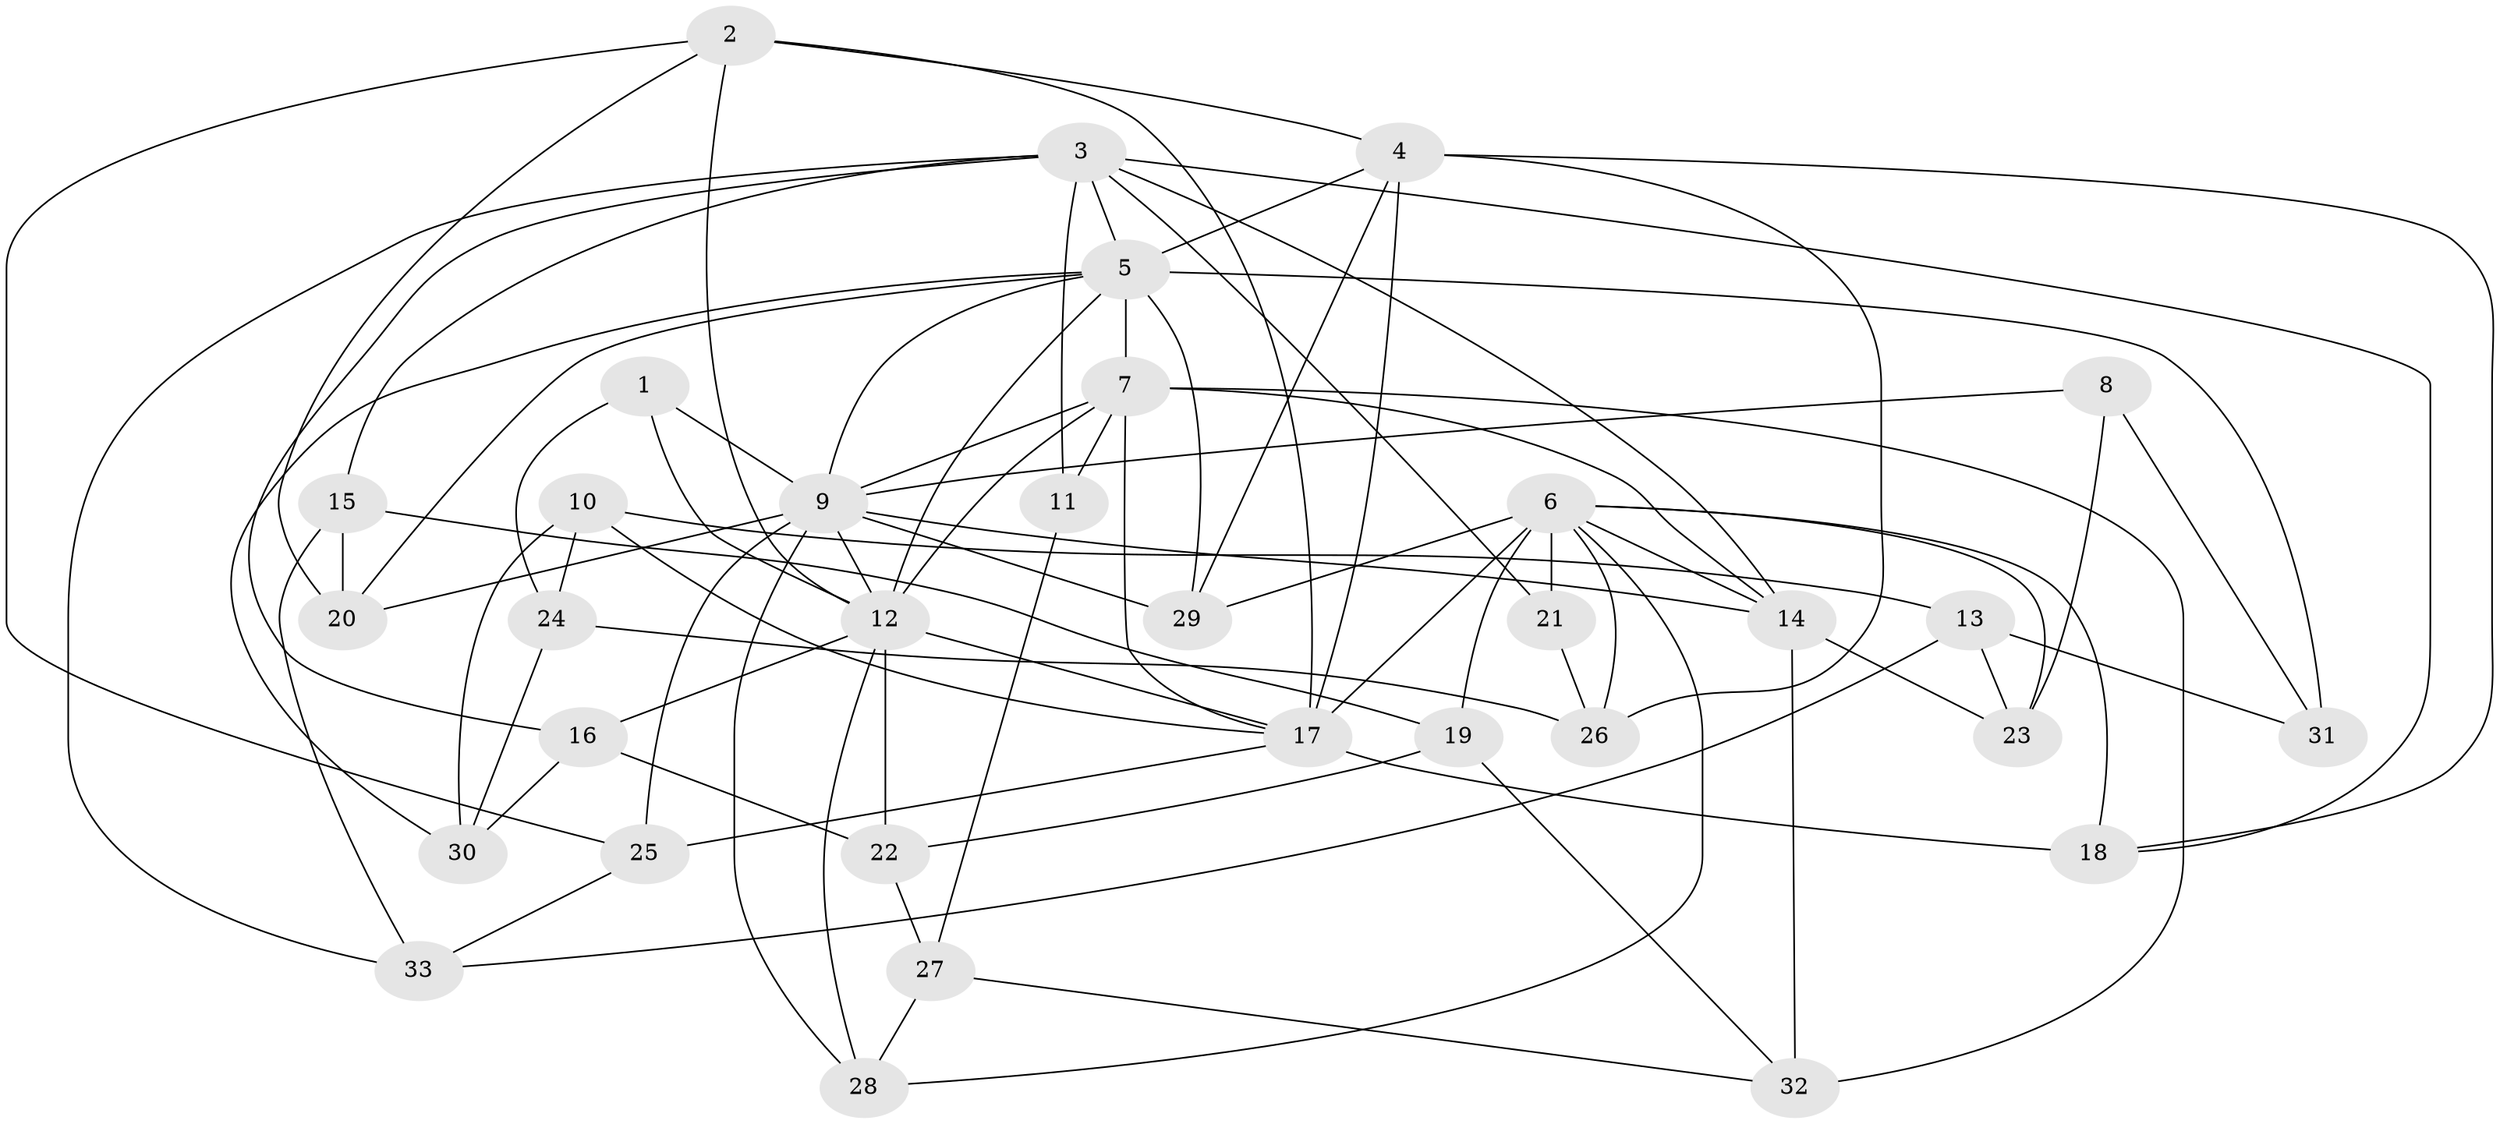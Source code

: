 // original degree distribution, {4: 1.0}
// Generated by graph-tools (version 1.1) at 2025/37/03/09/25 02:37:57]
// undirected, 33 vertices, 82 edges
graph export_dot {
graph [start="1"]
  node [color=gray90,style=filled];
  1;
  2;
  3;
  4;
  5;
  6;
  7;
  8;
  9;
  10;
  11;
  12;
  13;
  14;
  15;
  16;
  17;
  18;
  19;
  20;
  21;
  22;
  23;
  24;
  25;
  26;
  27;
  28;
  29;
  30;
  31;
  32;
  33;
  1 -- 9 [weight=2.0];
  1 -- 12 [weight=1.0];
  1 -- 24 [weight=1.0];
  2 -- 4 [weight=2.0];
  2 -- 12 [weight=1.0];
  2 -- 17 [weight=1.0];
  2 -- 20 [weight=1.0];
  2 -- 25 [weight=1.0];
  3 -- 5 [weight=2.0];
  3 -- 11 [weight=2.0];
  3 -- 14 [weight=1.0];
  3 -- 15 [weight=1.0];
  3 -- 16 [weight=1.0];
  3 -- 18 [weight=1.0];
  3 -- 21 [weight=1.0];
  3 -- 33 [weight=1.0];
  4 -- 5 [weight=1.0];
  4 -- 17 [weight=2.0];
  4 -- 18 [weight=1.0];
  4 -- 26 [weight=1.0];
  4 -- 29 [weight=1.0];
  5 -- 7 [weight=1.0];
  5 -- 9 [weight=1.0];
  5 -- 12 [weight=2.0];
  5 -- 20 [weight=1.0];
  5 -- 29 [weight=1.0];
  5 -- 30 [weight=1.0];
  5 -- 31 [weight=2.0];
  6 -- 14 [weight=2.0];
  6 -- 17 [weight=2.0];
  6 -- 18 [weight=1.0];
  6 -- 19 [weight=1.0];
  6 -- 21 [weight=2.0];
  6 -- 23 [weight=1.0];
  6 -- 26 [weight=1.0];
  6 -- 28 [weight=1.0];
  6 -- 29 [weight=1.0];
  7 -- 9 [weight=1.0];
  7 -- 11 [weight=1.0];
  7 -- 12 [weight=1.0];
  7 -- 14 [weight=2.0];
  7 -- 17 [weight=1.0];
  7 -- 32 [weight=1.0];
  8 -- 9 [weight=2.0];
  8 -- 23 [weight=1.0];
  8 -- 31 [weight=1.0];
  9 -- 12 [weight=1.0];
  9 -- 14 [weight=1.0];
  9 -- 20 [weight=1.0];
  9 -- 25 [weight=1.0];
  9 -- 28 [weight=1.0];
  9 -- 29 [weight=1.0];
  10 -- 13 [weight=1.0];
  10 -- 17 [weight=1.0];
  10 -- 24 [weight=1.0];
  10 -- 30 [weight=1.0];
  11 -- 27 [weight=1.0];
  12 -- 16 [weight=1.0];
  12 -- 17 [weight=1.0];
  12 -- 22 [weight=1.0];
  12 -- 28 [weight=1.0];
  13 -- 23 [weight=1.0];
  13 -- 31 [weight=1.0];
  13 -- 33 [weight=1.0];
  14 -- 23 [weight=1.0];
  14 -- 32 [weight=1.0];
  15 -- 19 [weight=1.0];
  15 -- 20 [weight=1.0];
  15 -- 33 [weight=1.0];
  16 -- 22 [weight=1.0];
  16 -- 30 [weight=1.0];
  17 -- 18 [weight=1.0];
  17 -- 25 [weight=1.0];
  19 -- 22 [weight=1.0];
  19 -- 32 [weight=1.0];
  21 -- 26 [weight=1.0];
  22 -- 27 [weight=1.0];
  24 -- 26 [weight=1.0];
  24 -- 30 [weight=1.0];
  25 -- 33 [weight=1.0];
  27 -- 28 [weight=1.0];
  27 -- 32 [weight=1.0];
}
